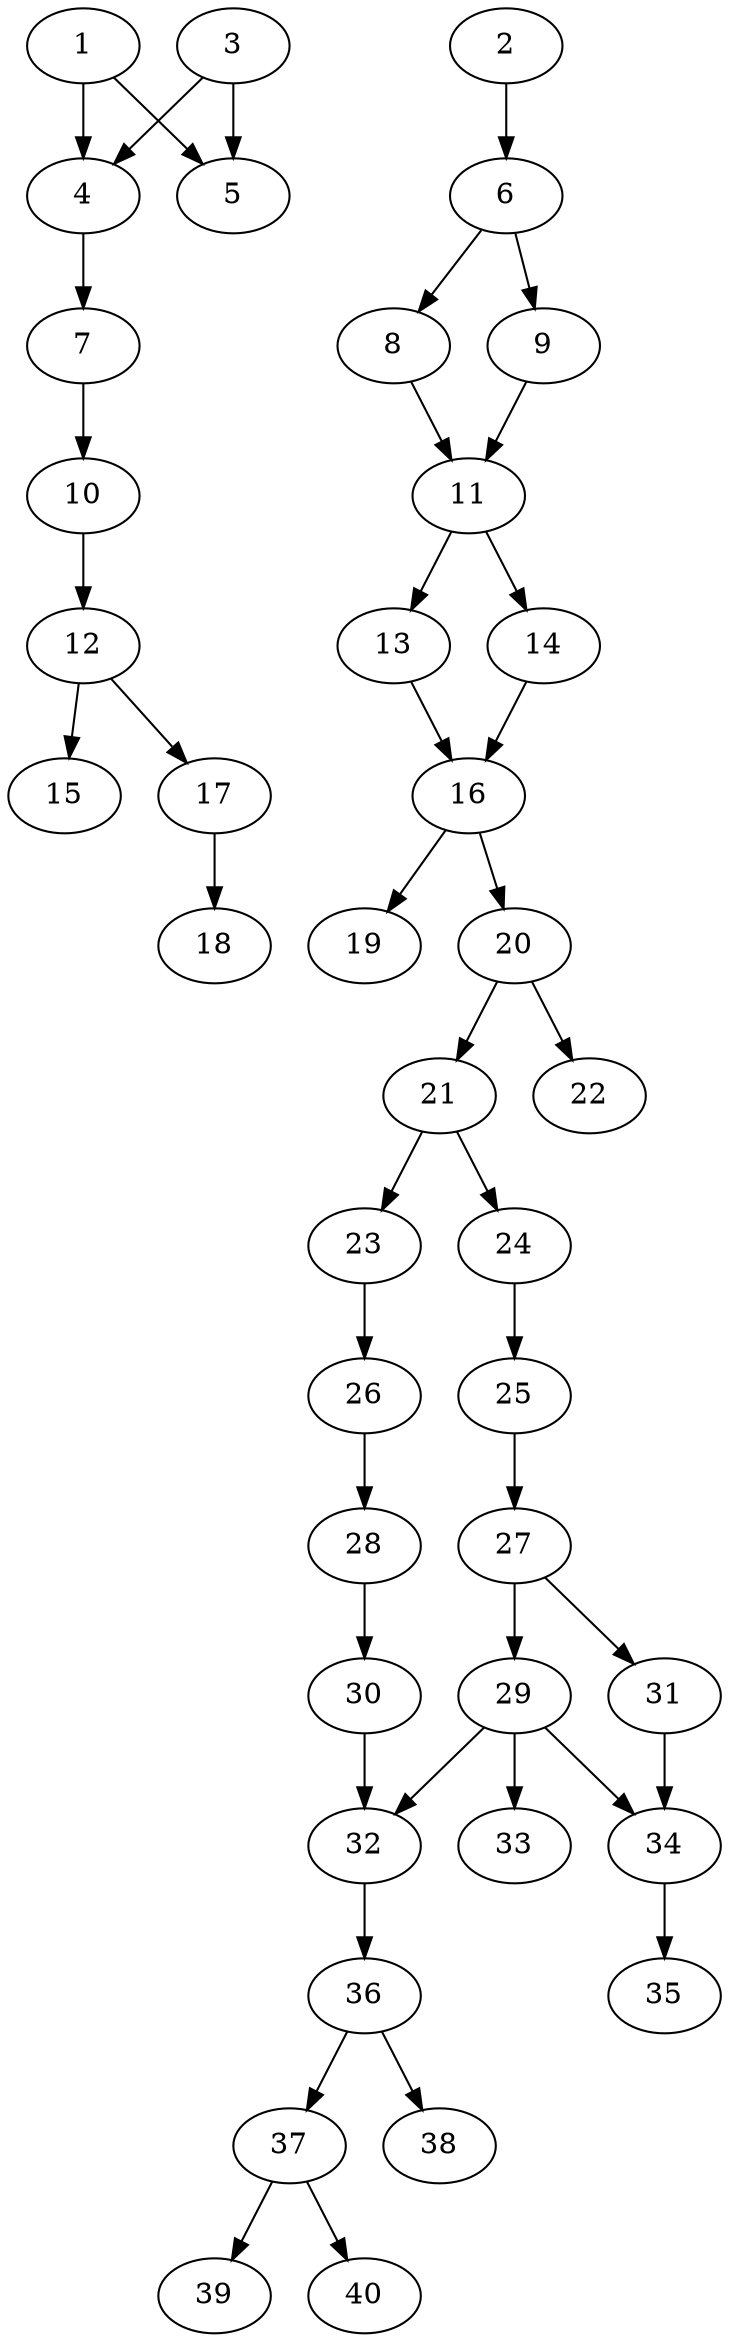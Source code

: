 // DAG automatically generated by daggen at Thu Oct  3 14:06:49 2019
// ./daggen --dot -n 40 --ccr 0.5 --fat 0.3 --regular 0.9 --density 0.5 --mindata 5242880 --maxdata 52428800 
digraph G {
  1 [size="103950336", alpha="0.11", expect_size="51975168"] 
  1 -> 4 [size ="51975168"]
  1 -> 5 [size ="51975168"]
  2 [size="96751616", alpha="0.16", expect_size="48375808"] 
  2 -> 6 [size ="48375808"]
  3 [size="51197952", alpha="0.02", expect_size="25598976"] 
  3 -> 4 [size ="25598976"]
  3 -> 5 [size ="25598976"]
  4 [size="95227904", alpha="0.19", expect_size="47613952"] 
  4 -> 7 [size ="47613952"]
  5 [size="95455232", alpha="0.02", expect_size="47727616"] 
  6 [size="69249024", alpha="0.19", expect_size="34624512"] 
  6 -> 8 [size ="34624512"]
  6 -> 9 [size ="34624512"]
  7 [size="86228992", alpha="0.18", expect_size="43114496"] 
  7 -> 10 [size ="43114496"]
  8 [size="53737472", alpha="0.04", expect_size="26868736"] 
  8 -> 11 [size ="26868736"]
  9 [size="88793088", alpha="0.02", expect_size="44396544"] 
  9 -> 11 [size ="44396544"]
  10 [size="63055872", alpha="0.10", expect_size="31527936"] 
  10 -> 12 [size ="31527936"]
  11 [size="34746368", alpha="0.01", expect_size="17373184"] 
  11 -> 13 [size ="17373184"]
  11 -> 14 [size ="17373184"]
  12 [size="87941120", alpha="0.13", expect_size="43970560"] 
  12 -> 15 [size ="43970560"]
  12 -> 17 [size ="43970560"]
  13 [size="70135808", alpha="0.03", expect_size="35067904"] 
  13 -> 16 [size ="35067904"]
  14 [size="77563904", alpha="0.19", expect_size="38781952"] 
  14 -> 16 [size ="38781952"]
  15 [size="74323968", alpha="0.18", expect_size="37161984"] 
  16 [size="82903040", alpha="0.17", expect_size="41451520"] 
  16 -> 19 [size ="41451520"]
  16 -> 20 [size ="41451520"]
  17 [size="78340096", alpha="0.09", expect_size="39170048"] 
  17 -> 18 [size ="39170048"]
  18 [size="70447104", alpha="0.07", expect_size="35223552"] 
  19 [size="89749504", alpha="0.07", expect_size="44874752"] 
  20 [size="101330944", alpha="0.08", expect_size="50665472"] 
  20 -> 21 [size ="50665472"]
  20 -> 22 [size ="50665472"]
  21 [size="53172224", alpha="0.08", expect_size="26586112"] 
  21 -> 23 [size ="26586112"]
  21 -> 24 [size ="26586112"]
  22 [size="57618432", alpha="0.07", expect_size="28809216"] 
  23 [size="24868864", alpha="0.14", expect_size="12434432"] 
  23 -> 26 [size ="12434432"]
  24 [size="36896768", alpha="0.19", expect_size="18448384"] 
  24 -> 25 [size ="18448384"]
  25 [size="29888512", alpha="0.02", expect_size="14944256"] 
  25 -> 27 [size ="14944256"]
  26 [size="20561920", alpha="0.18", expect_size="10280960"] 
  26 -> 28 [size ="10280960"]
  27 [size="99407872", alpha="0.10", expect_size="49703936"] 
  27 -> 29 [size ="49703936"]
  27 -> 31 [size ="49703936"]
  28 [size="46778368", alpha="0.11", expect_size="23389184"] 
  28 -> 30 [size ="23389184"]
  29 [size="79097856", alpha="0.08", expect_size="39548928"] 
  29 -> 32 [size ="39548928"]
  29 -> 33 [size ="39548928"]
  29 -> 34 [size ="39548928"]
  30 [size="17729536", alpha="0.17", expect_size="8864768"] 
  30 -> 32 [size ="8864768"]
  31 [size="53446656", alpha="0.11", expect_size="26723328"] 
  31 -> 34 [size ="26723328"]
  32 [size="90972160", alpha="0.01", expect_size="45486080"] 
  32 -> 36 [size ="45486080"]
  33 [size="27830272", alpha="0.04", expect_size="13915136"] 
  34 [size="93474816", alpha="0.01", expect_size="46737408"] 
  34 -> 35 [size ="46737408"]
  35 [size="89536512", alpha="0.12", expect_size="44768256"] 
  36 [size="100982784", alpha="0.18", expect_size="50491392"] 
  36 -> 37 [size ="50491392"]
  36 -> 38 [size ="50491392"]
  37 [size="92211200", alpha="0.18", expect_size="46105600"] 
  37 -> 39 [size ="46105600"]
  37 -> 40 [size ="46105600"]
  38 [size="44589056", alpha="0.11", expect_size="22294528"] 
  39 [size="95746048", alpha="0.01", expect_size="47873024"] 
  40 [size="40871936", alpha="0.10", expect_size="20435968"] 
}
